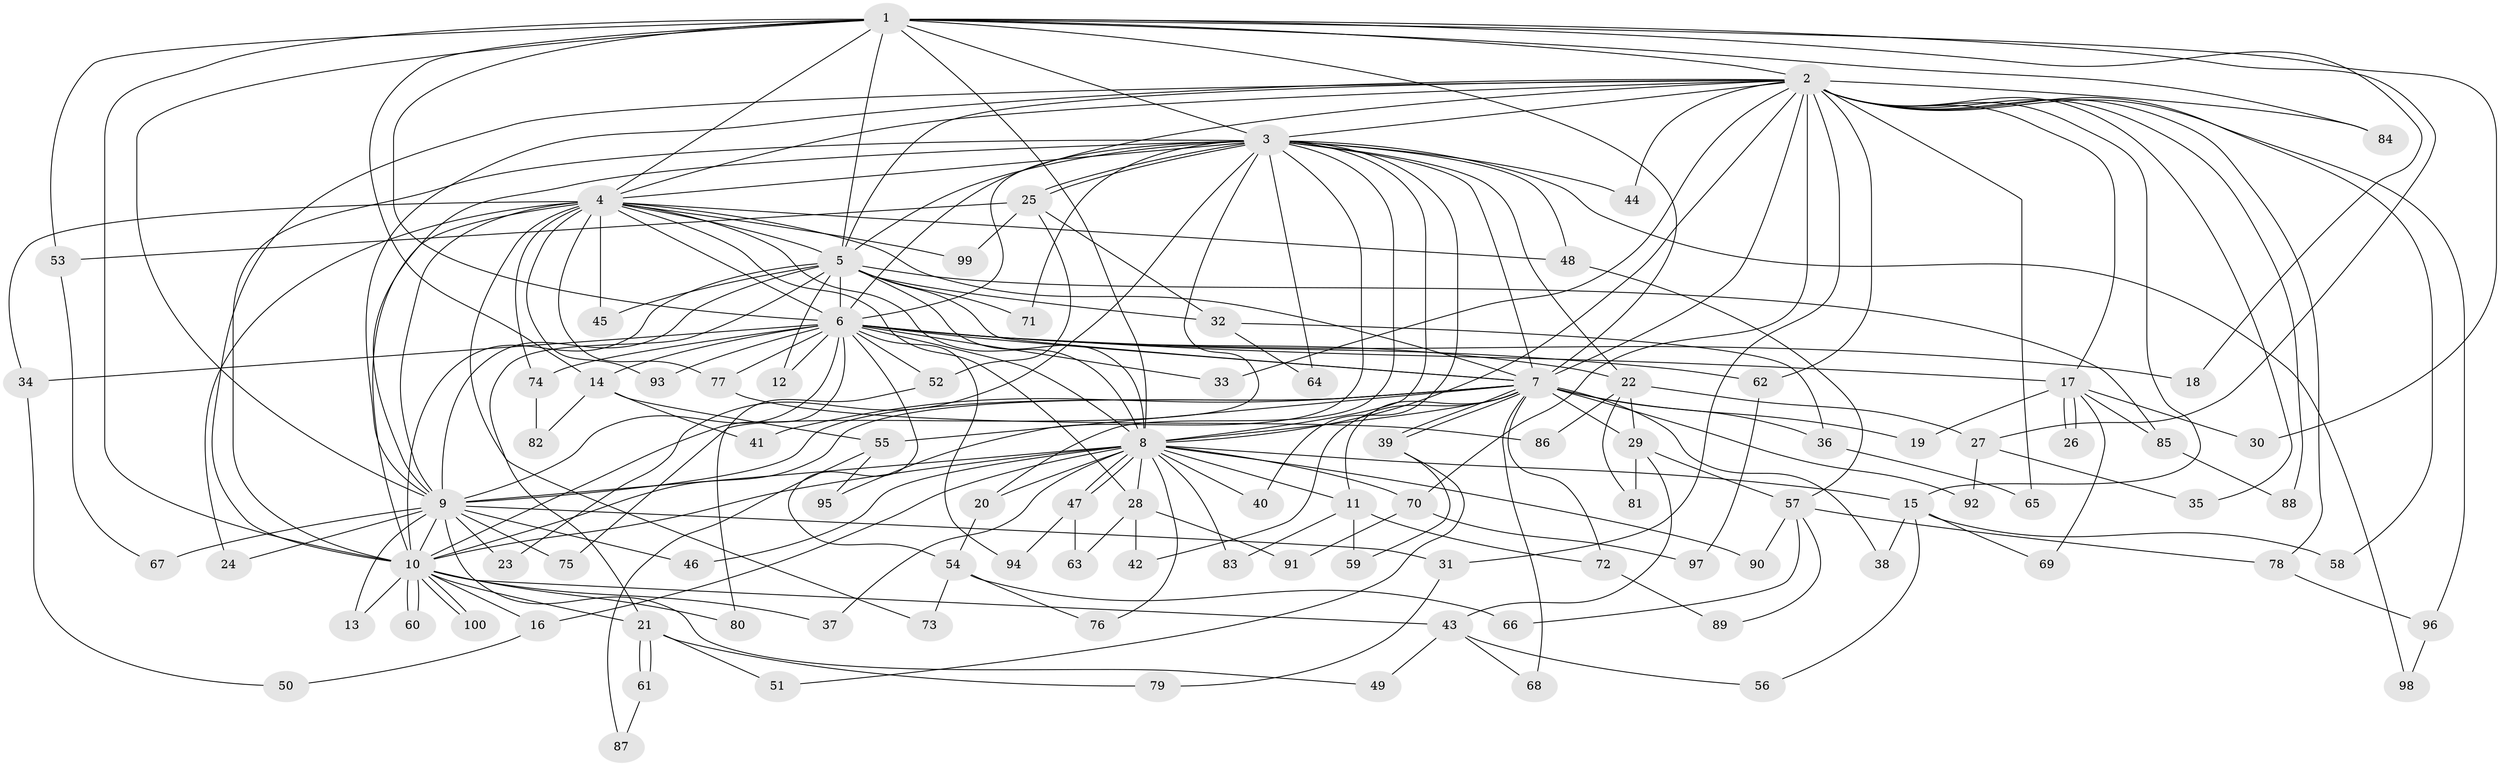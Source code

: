 // Generated by graph-tools (version 1.1) at 2025/38/02/21/25 10:38:53]
// undirected, 100 vertices, 225 edges
graph export_dot {
graph [start="1"]
  node [color=gray90,style=filled];
  1;
  2;
  3;
  4;
  5;
  6;
  7;
  8;
  9;
  10;
  11;
  12;
  13;
  14;
  15;
  16;
  17;
  18;
  19;
  20;
  21;
  22;
  23;
  24;
  25;
  26;
  27;
  28;
  29;
  30;
  31;
  32;
  33;
  34;
  35;
  36;
  37;
  38;
  39;
  40;
  41;
  42;
  43;
  44;
  45;
  46;
  47;
  48;
  49;
  50;
  51;
  52;
  53;
  54;
  55;
  56;
  57;
  58;
  59;
  60;
  61;
  62;
  63;
  64;
  65;
  66;
  67;
  68;
  69;
  70;
  71;
  72;
  73;
  74;
  75;
  76;
  77;
  78;
  79;
  80;
  81;
  82;
  83;
  84;
  85;
  86;
  87;
  88;
  89;
  90;
  91;
  92;
  93;
  94;
  95;
  96;
  97;
  98;
  99;
  100;
  1 -- 2;
  1 -- 3;
  1 -- 4;
  1 -- 5;
  1 -- 6;
  1 -- 7;
  1 -- 8;
  1 -- 9;
  1 -- 10;
  1 -- 14;
  1 -- 18;
  1 -- 27;
  1 -- 30;
  1 -- 53;
  1 -- 84;
  2 -- 3;
  2 -- 4;
  2 -- 5;
  2 -- 6;
  2 -- 7;
  2 -- 8;
  2 -- 9;
  2 -- 10;
  2 -- 15;
  2 -- 17;
  2 -- 31;
  2 -- 33;
  2 -- 35;
  2 -- 44;
  2 -- 58;
  2 -- 62;
  2 -- 65;
  2 -- 70;
  2 -- 78;
  2 -- 84;
  2 -- 88;
  2 -- 96;
  3 -- 4;
  3 -- 5;
  3 -- 6;
  3 -- 7;
  3 -- 8;
  3 -- 9;
  3 -- 10;
  3 -- 20;
  3 -- 22;
  3 -- 23;
  3 -- 25;
  3 -- 25;
  3 -- 40;
  3 -- 44;
  3 -- 48;
  3 -- 64;
  3 -- 71;
  3 -- 75;
  3 -- 95;
  3 -- 98;
  4 -- 5;
  4 -- 6;
  4 -- 7;
  4 -- 8;
  4 -- 9;
  4 -- 10;
  4 -- 24;
  4 -- 28;
  4 -- 34;
  4 -- 45;
  4 -- 48;
  4 -- 73;
  4 -- 74;
  4 -- 77;
  4 -- 93;
  4 -- 99;
  5 -- 6;
  5 -- 7;
  5 -- 8;
  5 -- 9;
  5 -- 10;
  5 -- 12;
  5 -- 21;
  5 -- 32;
  5 -- 45;
  5 -- 71;
  5 -- 85;
  6 -- 7;
  6 -- 8;
  6 -- 9;
  6 -- 10;
  6 -- 12;
  6 -- 14;
  6 -- 17;
  6 -- 18;
  6 -- 22;
  6 -- 33;
  6 -- 34;
  6 -- 52;
  6 -- 54;
  6 -- 62;
  6 -- 74;
  6 -- 77;
  6 -- 93;
  6 -- 94;
  7 -- 8;
  7 -- 9;
  7 -- 10;
  7 -- 11;
  7 -- 19;
  7 -- 29;
  7 -- 36;
  7 -- 38;
  7 -- 39;
  7 -- 39;
  7 -- 41;
  7 -- 42;
  7 -- 55;
  7 -- 68;
  7 -- 72;
  7 -- 92;
  8 -- 9;
  8 -- 10;
  8 -- 11;
  8 -- 15;
  8 -- 16;
  8 -- 20;
  8 -- 28;
  8 -- 37;
  8 -- 40;
  8 -- 46;
  8 -- 47;
  8 -- 47;
  8 -- 70;
  8 -- 76;
  8 -- 83;
  8 -- 90;
  9 -- 10;
  9 -- 13;
  9 -- 23;
  9 -- 24;
  9 -- 31;
  9 -- 46;
  9 -- 49;
  9 -- 67;
  9 -- 75;
  10 -- 13;
  10 -- 16;
  10 -- 21;
  10 -- 37;
  10 -- 43;
  10 -- 60;
  10 -- 60;
  10 -- 80;
  10 -- 100;
  10 -- 100;
  11 -- 59;
  11 -- 72;
  11 -- 83;
  14 -- 41;
  14 -- 55;
  14 -- 82;
  15 -- 38;
  15 -- 56;
  15 -- 58;
  15 -- 69;
  16 -- 50;
  17 -- 19;
  17 -- 26;
  17 -- 26;
  17 -- 30;
  17 -- 69;
  17 -- 85;
  20 -- 54;
  21 -- 51;
  21 -- 61;
  21 -- 61;
  21 -- 79;
  22 -- 27;
  22 -- 29;
  22 -- 81;
  22 -- 86;
  25 -- 32;
  25 -- 52;
  25 -- 53;
  25 -- 99;
  27 -- 35;
  27 -- 92;
  28 -- 42;
  28 -- 63;
  28 -- 91;
  29 -- 43;
  29 -- 57;
  29 -- 81;
  31 -- 79;
  32 -- 36;
  32 -- 64;
  34 -- 50;
  36 -- 65;
  39 -- 51;
  39 -- 59;
  43 -- 49;
  43 -- 56;
  43 -- 68;
  47 -- 63;
  47 -- 94;
  48 -- 57;
  52 -- 80;
  53 -- 67;
  54 -- 66;
  54 -- 73;
  54 -- 76;
  55 -- 87;
  55 -- 95;
  57 -- 66;
  57 -- 78;
  57 -- 89;
  57 -- 90;
  61 -- 87;
  62 -- 97;
  70 -- 91;
  70 -- 97;
  72 -- 89;
  74 -- 82;
  77 -- 86;
  78 -- 96;
  85 -- 88;
  96 -- 98;
}

